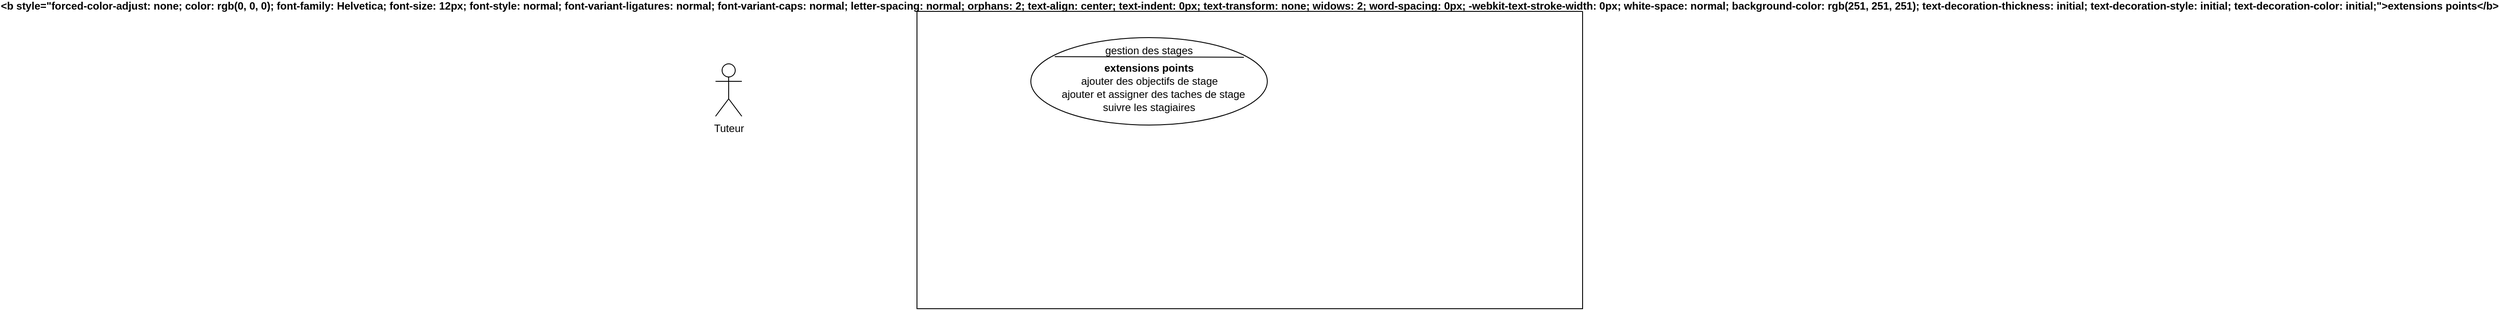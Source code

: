<mxfile version="24.3.1" type="github">
  <diagram name="Page-1" id="tIOGqNSBbXkv8xK3KrCa">
    <mxGraphModel dx="2936" dy="535" grid="1" gridSize="10" guides="1" tooltips="1" connect="1" arrows="1" fold="1" page="1" pageScale="1" pageWidth="1654" pageHeight="2336" math="0" shadow="0">
      <root>
        <mxCell id="0" />
        <mxCell id="1" parent="0" />
        <mxCell id="j1WCuB2a1CNJicdkOU80-1" value="Tuteur" style="shape=umlActor;verticalLabelPosition=bottom;verticalAlign=top;html=1;outlineConnect=0;" vertex="1" parent="1">
          <mxGeometry x="170" y="100" width="30" height="60" as="geometry" />
        </mxCell>
        <mxCell id="j1WCuB2a1CNJicdkOU80-3" value="&#xa;&lt;b style=&quot;forced-color-adjust: none; color: rgb(0, 0, 0); font-family: Helvetica; font-size: 12px; font-style: normal; font-variant-ligatures: normal; font-variant-caps: normal; letter-spacing: normal; orphans: 2; text-align: center; text-indent: 0px; text-transform: none; widows: 2; word-spacing: 0px; -webkit-text-stroke-width: 0px; white-space: normal; background-color: rgb(251, 251, 251); text-decoration-thickness: initial; text-decoration-style: initial; text-decoration-color: initial;&quot;&gt;extensions points&lt;/b&gt;&#xa;&#xa;" style="swimlane;startSize=0;" vertex="1" parent="1">
          <mxGeometry x="400" y="40" width="760" height="340" as="geometry" />
        </mxCell>
        <mxCell id="j1WCuB2a1CNJicdkOU80-5" value="" style="ellipse;whiteSpace=wrap;html=1;" vertex="1" parent="j1WCuB2a1CNJicdkOU80-3">
          <mxGeometry x="130" y="30" width="270" height="100" as="geometry" />
        </mxCell>
        <mxCell id="j1WCuB2a1CNJicdkOU80-7" value="" style="endArrow=none;html=1;rounded=0;entryX=0.901;entryY=0.225;entryDx=0;entryDy=0;entryPerimeter=0;exitX=0.101;exitY=0.218;exitDx=0;exitDy=0;exitPerimeter=0;" edge="1" parent="j1WCuB2a1CNJicdkOU80-3" source="j1WCuB2a1CNJicdkOU80-5" target="j1WCuB2a1CNJicdkOU80-5">
          <mxGeometry width="50" height="50" relative="1" as="geometry">
            <mxPoint x="140" y="50" as="sourcePoint" />
            <mxPoint x="390" y="60" as="targetPoint" />
          </mxGeometry>
        </mxCell>
        <mxCell id="j1WCuB2a1CNJicdkOU80-8" value="gestion des stages" style="text;html=1;align=center;verticalAlign=middle;whiteSpace=wrap;rounded=0;" vertex="1" parent="j1WCuB2a1CNJicdkOU80-3">
          <mxGeometry x="210" y="30" width="110" height="30" as="geometry" />
        </mxCell>
        <mxCell id="j1WCuB2a1CNJicdkOU80-9" value="&lt;b&gt;extensions points&lt;/b&gt;" style="text;html=1;align=center;verticalAlign=middle;whiteSpace=wrap;rounded=0;" vertex="1" parent="j1WCuB2a1CNJicdkOU80-3">
          <mxGeometry x="210" y="50" width="110" height="30" as="geometry" />
        </mxCell>
        <mxCell id="j1WCuB2a1CNJicdkOU80-12" value="ajouter des objectifs de stage" style="text;html=1;align=center;verticalAlign=middle;whiteSpace=wrap;rounded=0;" vertex="1" parent="j1WCuB2a1CNJicdkOU80-3">
          <mxGeometry x="173.75" y="65" width="182.5" height="30" as="geometry" />
        </mxCell>
        <mxCell id="j1WCuB2a1CNJicdkOU80-14" value="ajouter et assigner des taches de stage" style="text;html=1;align=center;verticalAlign=middle;whiteSpace=wrap;rounded=0;" vertex="1" parent="j1WCuB2a1CNJicdkOU80-3">
          <mxGeometry x="160" y="80" width="220" height="30" as="geometry" />
        </mxCell>
        <mxCell id="j1WCuB2a1CNJicdkOU80-15" value="suivre les stagiaires" style="text;html=1;align=center;verticalAlign=middle;whiteSpace=wrap;rounded=0;" vertex="1" parent="j1WCuB2a1CNJicdkOU80-3">
          <mxGeometry x="200" y="95" width="130" height="30" as="geometry" />
        </mxCell>
      </root>
    </mxGraphModel>
  </diagram>
</mxfile>
